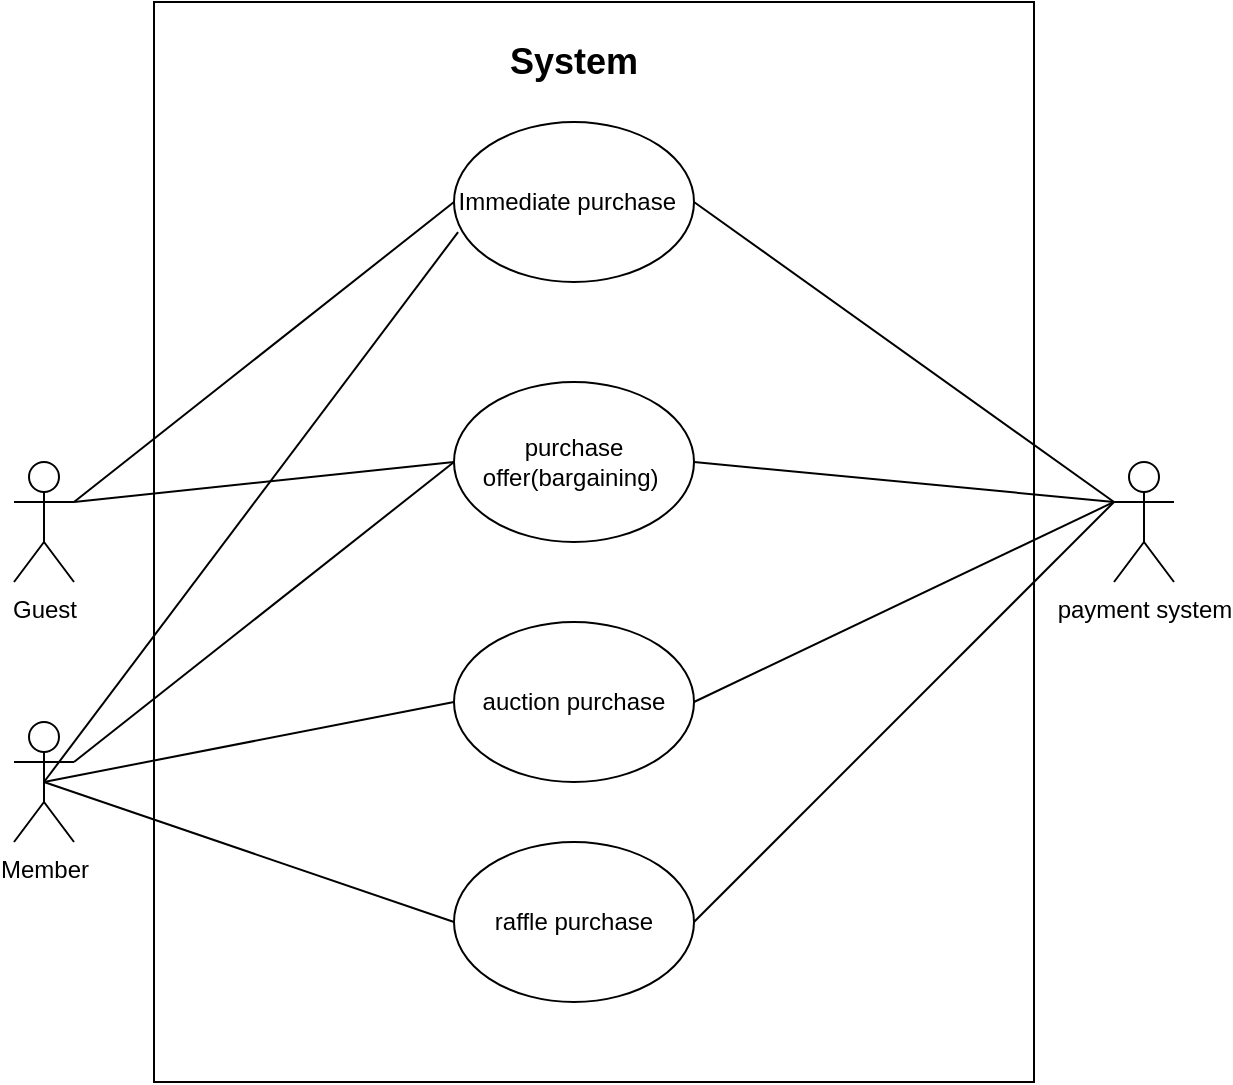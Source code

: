 <mxfile version="14.4.8" type="device" pages="5"><diagram id="LYYo90XzuGMvSSQ_Qr7-" name="use case 2.9"><mxGraphModel dx="1038" dy="580" grid="1" gridSize="10" guides="1" tooltips="1" connect="1" arrows="1" fold="1" page="1" pageScale="1" pageWidth="827" pageHeight="1169" math="0" shadow="0"><root><mxCell id="0"/><mxCell id="1" parent="0"/><mxCell id="b2Fs6pZOKG2eScJOrIsH-1" value="" style="rounded=0;whiteSpace=wrap;html=1;" vertex="1" parent="1"><mxGeometry x="190" y="20" width="440" height="540" as="geometry"/></mxCell><mxCell id="b2Fs6pZOKG2eScJOrIsH-2" value="&lt;font style=&quot;font-size: 18px&quot;&gt;&lt;b&gt;System&lt;/b&gt;&lt;/font&gt;" style="text;html=1;strokeColor=none;fillColor=none;align=center;verticalAlign=middle;whiteSpace=wrap;rounded=0;" vertex="1" parent="1"><mxGeometry x="380" y="40" width="40" height="20" as="geometry"/></mxCell><mxCell id="b2Fs6pZOKG2eScJOrIsH-3" value="Guest" style="shape=umlActor;verticalLabelPosition=bottom;verticalAlign=top;html=1;outlineConnect=0;" vertex="1" parent="1"><mxGeometry x="120" y="250" width="30" height="60" as="geometry"/></mxCell><mxCell id="b2Fs6pZOKG2eScJOrIsH-6" value="Immediate purchase&amp;nbsp;&amp;nbsp;" style="ellipse;whiteSpace=wrap;html=1;" vertex="1" parent="1"><mxGeometry x="340" y="80" width="120" height="80" as="geometry"/></mxCell><mxCell id="b2Fs6pZOKG2eScJOrIsH-7" value="purchase offer(bargaining)&amp;nbsp;" style="ellipse;whiteSpace=wrap;html=1;" vertex="1" parent="1"><mxGeometry x="340" y="210" width="120" height="80" as="geometry"/></mxCell><mxCell id="b2Fs6pZOKG2eScJOrIsH-8" value="auction purchase" style="ellipse;whiteSpace=wrap;html=1;" vertex="1" parent="1"><mxGeometry x="340" y="330" width="120" height="80" as="geometry"/></mxCell><mxCell id="b2Fs6pZOKG2eScJOrIsH-9" value="raffle purchase" style="ellipse;whiteSpace=wrap;html=1;" vertex="1" parent="1"><mxGeometry x="340" y="440" width="120" height="80" as="geometry"/></mxCell><mxCell id="b2Fs6pZOKG2eScJOrIsH-10" value="" style="endArrow=none;html=1;strokeWidth=1;exitX=1;exitY=0.333;exitDx=0;exitDy=0;exitPerimeter=0;entryX=0;entryY=0.5;entryDx=0;entryDy=0;" edge="1" parent="1" source="b2Fs6pZOKG2eScJOrIsH-3" target="b2Fs6pZOKG2eScJOrIsH-6"><mxGeometry width="50" height="50" relative="1" as="geometry"><mxPoint x="390" y="310" as="sourcePoint"/><mxPoint x="440" y="260" as="targetPoint"/></mxGeometry></mxCell><mxCell id="b2Fs6pZOKG2eScJOrIsH-11" value="" style="endArrow=none;html=1;strokeWidth=1;exitX=1;exitY=0.333;exitDx=0;exitDy=0;exitPerimeter=0;entryX=0;entryY=0.5;entryDx=0;entryDy=0;" edge="1" parent="1" source="b2Fs6pZOKG2eScJOrIsH-3" target="b2Fs6pZOKG2eScJOrIsH-7"><mxGeometry width="50" height="50" relative="1" as="geometry"><mxPoint x="390" y="310" as="sourcePoint"/><mxPoint x="440" y="260" as="targetPoint"/></mxGeometry></mxCell><mxCell id="b2Fs6pZOKG2eScJOrIsH-14" value="payment system" style="shape=umlActor;verticalLabelPosition=bottom;verticalAlign=top;html=1;outlineConnect=0;" vertex="1" parent="1"><mxGeometry x="670" y="250" width="30" height="60" as="geometry"/></mxCell><mxCell id="b2Fs6pZOKG2eScJOrIsH-15" value="" style="endArrow=none;html=1;strokeWidth=1;exitX=1;exitY=0.5;exitDx=0;exitDy=0;entryX=0;entryY=0.333;entryDx=0;entryDy=0;entryPerimeter=0;" edge="1" parent="1" source="b2Fs6pZOKG2eScJOrIsH-6" target="b2Fs6pZOKG2eScJOrIsH-14"><mxGeometry width="50" height="50" relative="1" as="geometry"><mxPoint x="390" y="310" as="sourcePoint"/><mxPoint x="440" y="260" as="targetPoint"/></mxGeometry></mxCell><mxCell id="b2Fs6pZOKG2eScJOrIsH-16" value="" style="endArrow=none;html=1;strokeWidth=1;entryX=1;entryY=0.5;entryDx=0;entryDy=0;exitX=0;exitY=0.333;exitDx=0;exitDy=0;exitPerimeter=0;" edge="1" parent="1" source="b2Fs6pZOKG2eScJOrIsH-14" target="b2Fs6pZOKG2eScJOrIsH-7"><mxGeometry width="50" height="50" relative="1" as="geometry"><mxPoint x="390" y="310" as="sourcePoint"/><mxPoint x="440" y="260" as="targetPoint"/></mxGeometry></mxCell><mxCell id="b2Fs6pZOKG2eScJOrIsH-17" value="" style="endArrow=none;html=1;strokeWidth=1;exitX=1;exitY=0.5;exitDx=0;exitDy=0;entryX=0;entryY=0.333;entryDx=0;entryDy=0;entryPerimeter=0;" edge="1" parent="1" source="b2Fs6pZOKG2eScJOrIsH-8" target="b2Fs6pZOKG2eScJOrIsH-14"><mxGeometry width="50" height="50" relative="1" as="geometry"><mxPoint x="390" y="310" as="sourcePoint"/><mxPoint x="440" y="260" as="targetPoint"/></mxGeometry></mxCell><mxCell id="b2Fs6pZOKG2eScJOrIsH-18" value="" style="endArrow=none;html=1;strokeWidth=1;exitX=1;exitY=0.5;exitDx=0;exitDy=0;" edge="1" parent="1" source="b2Fs6pZOKG2eScJOrIsH-9"><mxGeometry width="50" height="50" relative="1" as="geometry"><mxPoint x="390" y="310" as="sourcePoint"/><mxPoint x="670" y="270" as="targetPoint"/></mxGeometry></mxCell><mxCell id="xn1g7ngLFAxdrp32-3mi-1" value="Member" style="shape=umlActor;verticalLabelPosition=bottom;verticalAlign=top;html=1;outlineConnect=0;" vertex="1" parent="1"><mxGeometry x="120" y="380" width="30" height="60" as="geometry"/></mxCell><mxCell id="xn1g7ngLFAxdrp32-3mi-2" value="" style="endArrow=none;html=1;strokeWidth=1;exitX=0.5;exitY=0.5;exitDx=0;exitDy=0;exitPerimeter=0;entryX=0.017;entryY=0.688;entryDx=0;entryDy=0;entryPerimeter=0;" edge="1" parent="1" source="xn1g7ngLFAxdrp32-3mi-1" target="b2Fs6pZOKG2eScJOrIsH-6"><mxGeometry width="50" height="50" relative="1" as="geometry"><mxPoint x="160" y="280" as="sourcePoint"/><mxPoint x="350" y="130" as="targetPoint"/></mxGeometry></mxCell><mxCell id="xn1g7ngLFAxdrp32-3mi-3" value="" style="endArrow=none;html=1;strokeWidth=1;exitX=1;exitY=0.333;exitDx=0;exitDy=0;exitPerimeter=0;entryX=0;entryY=0.5;entryDx=0;entryDy=0;" edge="1" parent="1" source="xn1g7ngLFAxdrp32-3mi-1" target="b2Fs6pZOKG2eScJOrIsH-7"><mxGeometry width="50" height="50" relative="1" as="geometry"><mxPoint x="170" y="290" as="sourcePoint"/><mxPoint x="360" y="140" as="targetPoint"/></mxGeometry></mxCell><mxCell id="xn1g7ngLFAxdrp32-3mi-4" value="" style="endArrow=none;html=1;strokeWidth=1;exitX=0.5;exitY=0.5;exitDx=0;exitDy=0;exitPerimeter=0;entryX=0;entryY=0.5;entryDx=0;entryDy=0;" edge="1" parent="1" source="xn1g7ngLFAxdrp32-3mi-1" target="b2Fs6pZOKG2eScJOrIsH-8"><mxGeometry width="50" height="50" relative="1" as="geometry"><mxPoint x="180" y="300" as="sourcePoint"/><mxPoint x="370" y="150" as="targetPoint"/></mxGeometry></mxCell><mxCell id="xn1g7ngLFAxdrp32-3mi-5" value="" style="endArrow=none;html=1;strokeWidth=1;exitX=0.5;exitY=0.5;exitDx=0;exitDy=0;exitPerimeter=0;entryX=0;entryY=0.5;entryDx=0;entryDy=0;" edge="1" parent="1" source="xn1g7ngLFAxdrp32-3mi-1" target="b2Fs6pZOKG2eScJOrIsH-9"><mxGeometry width="50" height="50" relative="1" as="geometry"><mxPoint x="190" y="310" as="sourcePoint"/><mxPoint x="380" y="160" as="targetPoint"/></mxGeometry></mxCell></root></mxGraphModel></diagram><diagram id="x3O1I0SH4wNyOIBkKrDV" name="Immediate purchase  "><mxGraphModel dx="1038" dy="580" grid="1" gridSize="10" guides="1" tooltips="1" connect="1" arrows="1" fold="1" page="1" pageScale="1" pageWidth="827" pageHeight="1169" math="0" shadow="0"><root><mxCell id="Mp27AsJRZwUi8c5IHPKr-0"/><mxCell id="Mp27AsJRZwUi8c5IHPKr-1" parent="Mp27AsJRZwUi8c5IHPKr-0"/><mxCell id="Mp27AsJRZwUi8c5IHPKr-2" value="" style="rounded=0;whiteSpace=wrap;html=1;" vertex="1" parent="Mp27AsJRZwUi8c5IHPKr-1"><mxGeometry x="230" y="50" width="350" height="520" as="geometry"/></mxCell><mxCell id="Mp27AsJRZwUi8c5IHPKr-3" value="&lt;font style=&quot;font-size: 18px&quot;&gt;&lt;b&gt;System&lt;/b&gt;&lt;/font&gt;" style="text;html=1;strokeColor=none;fillColor=none;align=center;verticalAlign=middle;whiteSpace=wrap;rounded=0;" vertex="1" parent="Mp27AsJRZwUi8c5IHPKr-1"><mxGeometry x="380" y="70" width="40" height="20" as="geometry"/></mxCell><mxCell id="Mp27AsJRZwUi8c5IHPKr-4" value="Guest" style="shape=umlActor;verticalLabelPosition=bottom;verticalAlign=top;html=1;outlineConnect=0;" vertex="1" parent="Mp27AsJRZwUi8c5IHPKr-1"><mxGeometry x="130" y="250" width="30" height="60" as="geometry"/></mxCell><mxCell id="Mp27AsJRZwUi8c5IHPKr-5" value="pay" style="ellipse;whiteSpace=wrap;html=1;" vertex="1" parent="Mp27AsJRZwUi8c5IHPKr-1"><mxGeometry x="345" y="240" width="120" height="80" as="geometry"/></mxCell><mxCell id="Mp27AsJRZwUi8c5IHPKr-88" value="" style="endArrow=none;html=1;strokeWidth=1;exitX=0.5;exitY=0.5;exitDx=0;exitDy=0;exitPerimeter=0;entryX=0;entryY=0.5;entryDx=0;entryDy=0;" edge="1" parent="Mp27AsJRZwUi8c5IHPKr-1" source="Mp27AsJRZwUi8c5IHPKr-4" target="Mp27AsJRZwUi8c5IHPKr-5"><mxGeometry width="50" height="50" relative="1" as="geometry"><mxPoint x="390" y="320" as="sourcePoint"/><mxPoint x="440" y="270" as="targetPoint"/></mxGeometry></mxCell><mxCell id="Mp27AsJRZwUi8c5IHPKr-90" value="Payment system" style="shape=umlActor;verticalLabelPosition=bottom;verticalAlign=top;html=1;outlineConnect=0;" vertex="1" parent="Mp27AsJRZwUi8c5IHPKr-1"><mxGeometry x="630" y="250" width="30" height="60" as="geometry"/></mxCell><mxCell id="Mp27AsJRZwUi8c5IHPKr-92" value="" style="endArrow=none;html=1;strokeWidth=1;exitX=0.5;exitY=0.5;exitDx=0;exitDy=0;exitPerimeter=0;entryX=1;entryY=0.5;entryDx=0;entryDy=0;" edge="1" parent="Mp27AsJRZwUi8c5IHPKr-1" source="Mp27AsJRZwUi8c5IHPKr-90" target="Mp27AsJRZwUi8c5IHPKr-5"><mxGeometry width="50" height="50" relative="1" as="geometry"><mxPoint x="390" y="320" as="sourcePoint"/><mxPoint x="465.24" y="412.64" as="targetPoint"/></mxGeometry></mxCell></root></mxGraphModel></diagram><diagram id="xxIFkMKNj_hENoPi5NzZ" name="purchase offer(bargaining) "><mxGraphModel dx="1038" dy="580" grid="1" gridSize="10" guides="1" tooltips="1" connect="1" arrows="1" fold="1" page="1" pageScale="1" pageWidth="827" pageHeight="1169" math="0" shadow="0"><root><mxCell id="NS_hONS-Wo-LpTFMB2IX-0"/><mxCell id="NS_hONS-Wo-LpTFMB2IX-1" parent="NS_hONS-Wo-LpTFMB2IX-0"/><mxCell id="NS_hONS-Wo-LpTFMB2IX-2" value="" style="rounded=0;whiteSpace=wrap;html=1;" vertex="1" parent="NS_hONS-Wo-LpTFMB2IX-1"><mxGeometry x="160" y="50" width="620" height="600" as="geometry"/></mxCell><mxCell id="NS_hONS-Wo-LpTFMB2IX-3" value="&lt;font style=&quot;font-size: 18px&quot;&gt;&lt;b&gt;System&lt;/b&gt;&lt;/font&gt;" style="text;html=1;strokeColor=none;fillColor=none;align=center;verticalAlign=middle;whiteSpace=wrap;rounded=0;" vertex="1" parent="NS_hONS-Wo-LpTFMB2IX-1"><mxGeometry x="380" y="70" width="40" height="20" as="geometry"/></mxCell><mxCell id="NS_hONS-Wo-LpTFMB2IX-4" value="Guest" style="shape=umlActor;verticalLabelPosition=bottom;verticalAlign=top;html=1;outlineConnect=0;" vertex="1" parent="NS_hONS-Wo-LpTFMB2IX-1"><mxGeometry x="110" y="110" width="30" height="60" as="geometry"/></mxCell><mxCell id="NS_hONS-Wo-LpTFMB2IX-6" value="offer price to owner/manager" style="ellipse;whiteSpace=wrap;html=1;" vertex="1" parent="NS_hONS-Wo-LpTFMB2IX-1"><mxGeometry x="370" y="100" width="120" height="80" as="geometry"/></mxCell><mxCell id="NS_hONS-Wo-LpTFMB2IX-9" value="" style="endArrow=none;html=1;strokeWidth=1;exitX=0.5;exitY=0.5;exitDx=0;exitDy=0;exitPerimeter=0;entryX=0;entryY=0.5;entryDx=0;entryDy=0;" edge="1" parent="NS_hONS-Wo-LpTFMB2IX-1" source="NS_hONS-Wo-LpTFMB2IX-4" target="NS_hONS-Wo-LpTFMB2IX-6"><mxGeometry width="50" height="50" relative="1" as="geometry"><mxPoint x="390" y="320" as="sourcePoint"/><mxPoint x="320" y="140" as="targetPoint"/></mxGeometry></mxCell><mxCell id="NS_hONS-Wo-LpTFMB2IX-10" value="Payment system" style="shape=umlActor;verticalLabelPosition=bottom;verticalAlign=top;html=1;outlineConnect=0;" vertex="1" parent="NS_hONS-Wo-LpTFMB2IX-1"><mxGeometry x="880" y="320" width="30" height="60" as="geometry"/></mxCell><mxCell id="YmDNh4i9ASDcjlH_65HV-1" value="reject offer" style="ellipse;whiteSpace=wrap;html=1;" vertex="1" parent="NS_hONS-Wo-LpTFMB2IX-1"><mxGeometry x="230" y="400" width="120" height="80" as="geometry"/></mxCell><mxCell id="YmDNh4i9ASDcjlH_65HV-2" value="" style="endArrow=none;dashed=1;html=1;strokeWidth=1;exitX=0;exitY=1;exitDx=0;exitDy=0;entryX=0.68;entryY=0.038;entryDx=0;entryDy=0;endFill=0;entryPerimeter=0;startArrow=open;startFill=0;" edge="1" parent="NS_hONS-Wo-LpTFMB2IX-1" source="NS_hONS-Wo-LpTFMB2IX-6" target="YmDNh4i9ASDcjlH_65HV-1"><mxGeometry width="50" height="50" relative="1" as="geometry"><mxPoint x="440" y="260" as="sourcePoint"/><mxPoint x="440" y="190" as="targetPoint"/></mxGeometry></mxCell><mxCell id="YmDNh4i9ASDcjlH_65HV-3" value="&amp;lt;&amp;lt;extend&amp;gt;&amp;gt;" style="edgeLabel;html=1;align=center;verticalAlign=middle;resizable=0;points=[];" vertex="1" connectable="0" parent="YmDNh4i9ASDcjlH_65HV-2"><mxGeometry x="-0.307" relative="1" as="geometry"><mxPoint x="-5.07" y="12.26" as="offset"/></mxGeometry></mxCell><mxCell id="YmDNh4i9ASDcjlH_65HV-4" value="counter offer" style="ellipse;whiteSpace=wrap;html=1;" vertex="1" parent="NS_hONS-Wo-LpTFMB2IX-1"><mxGeometry x="400" y="400" width="120" height="80" as="geometry"/></mxCell><mxCell id="YmDNh4i9ASDcjlH_65HV-5" value="" style="endArrow=none;dashed=1;html=1;strokeWidth=1;exitX=0.5;exitY=1;exitDx=0;exitDy=0;entryX=0.5;entryY=0;entryDx=0;entryDy=0;endFill=0;startArrow=open;startFill=0;" edge="1" parent="NS_hONS-Wo-LpTFMB2IX-1" source="NS_hONS-Wo-LpTFMB2IX-6" target="YmDNh4i9ASDcjlH_65HV-4"><mxGeometry width="50" height="50" relative="1" as="geometry"><mxPoint x="397.574" y="328.284" as="sourcePoint"/><mxPoint x="361.6" y="413.04" as="targetPoint"/></mxGeometry></mxCell><mxCell id="YmDNh4i9ASDcjlH_65HV-6" value="&amp;lt;&amp;lt;extend&amp;gt;&amp;gt;" style="edgeLabel;html=1;align=center;verticalAlign=middle;resizable=0;points=[];" vertex="1" connectable="0" parent="YmDNh4i9ASDcjlH_65HV-5"><mxGeometry x="-0.307" relative="1" as="geometry"><mxPoint x="-5.07" y="12.26" as="offset"/></mxGeometry></mxCell><mxCell id="YmDNh4i9ASDcjlH_65HV-8" value="inform owner/manager about offer" style="ellipse;whiteSpace=wrap;html=1;" vertex="1" parent="NS_hONS-Wo-LpTFMB2IX-1"><mxGeometry x="160" y="290" width="120" height="80" as="geometry"/></mxCell><mxCell id="YmDNh4i9ASDcjlH_65HV-9" value="" style="endArrow=open;dashed=1;html=1;strokeWidth=1;exitX=0.577;exitY=-0.017;exitDx=0;exitDy=0;entryX=0;entryY=0.5;entryDx=0;entryDy=0;endFill=0;exitPerimeter=0;" edge="1" parent="NS_hONS-Wo-LpTFMB2IX-1" source="YmDNh4i9ASDcjlH_65HV-8" target="NS_hONS-Wo-LpTFMB2IX-6"><mxGeometry width="50" height="50" relative="1" as="geometry"><mxPoint x="440" y="260" as="sourcePoint"/><mxPoint x="440" y="190" as="targetPoint"/></mxGeometry></mxCell><mxCell id="YmDNh4i9ASDcjlH_65HV-10" value="&amp;lt;&amp;lt;include&amp;gt;&amp;gt;" style="edgeLabel;html=1;align=center;verticalAlign=middle;resizable=0;points=[];" vertex="1" connectable="0" parent="YmDNh4i9ASDcjlH_65HV-9"><mxGeometry x="-0.307" relative="1" as="geometry"><mxPoint x="9" as="offset"/></mxGeometry></mxCell><mxCell id="YmDNh4i9ASDcjlH_65HV-11" value="reject counter" style="ellipse;whiteSpace=wrap;html=1;" vertex="1" parent="NS_hONS-Wo-LpTFMB2IX-1"><mxGeometry x="310" y="520" width="120" height="80" as="geometry"/></mxCell><mxCell id="YmDNh4i9ASDcjlH_65HV-12" value="" style="endArrow=none;dashed=1;html=1;strokeWidth=1;exitX=0;exitY=1;exitDx=0;exitDy=0;entryX=0.5;entryY=0;entryDx=0;entryDy=0;endFill=0;startArrow=open;startFill=0;" edge="1" parent="NS_hONS-Wo-LpTFMB2IX-1" source="YmDNh4i9ASDcjlH_65HV-4" target="YmDNh4i9ASDcjlH_65HV-11"><mxGeometry width="50" height="50" relative="1" as="geometry"><mxPoint x="440" y="340" as="sourcePoint"/><mxPoint x="470" y="410" as="targetPoint"/></mxGeometry></mxCell><mxCell id="YmDNh4i9ASDcjlH_65HV-13" value="&amp;lt;&amp;lt;extend&amp;gt;&amp;gt;" style="edgeLabel;html=1;align=center;verticalAlign=middle;resizable=0;points=[];" vertex="1" connectable="0" parent="YmDNh4i9ASDcjlH_65HV-12"><mxGeometry x="-0.307" relative="1" as="geometry"><mxPoint x="-5.07" y="12.26" as="offset"/></mxGeometry></mxCell><mxCell id="YmDNh4i9ASDcjlH_65HV-14" value="accept counter and&amp;nbsp; pay" style="ellipse;whiteSpace=wrap;html=1;" vertex="1" parent="NS_hONS-Wo-LpTFMB2IX-1"><mxGeometry x="450" y="520" width="120" height="80" as="geometry"/></mxCell><mxCell id="YmDNh4i9ASDcjlH_65HV-15" value="" style="endArrow=none;dashed=1;html=1;strokeWidth=1;exitX=0.763;exitY=0.967;exitDx=0;exitDy=0;entryX=0.5;entryY=0;entryDx=0;entryDy=0;endFill=0;startArrow=open;startFill=0;exitPerimeter=0;" edge="1" parent="NS_hONS-Wo-LpTFMB2IX-1" source="YmDNh4i9ASDcjlH_65HV-4" target="YmDNh4i9ASDcjlH_65HV-14"><mxGeometry width="50" height="50" relative="1" as="geometry"><mxPoint x="427.574" y="478.284" as="sourcePoint"/><mxPoint x="380" y="530" as="targetPoint"/></mxGeometry></mxCell><mxCell id="YmDNh4i9ASDcjlH_65HV-16" value="&amp;lt;&amp;lt;extend&amp;gt;&amp;gt;" style="edgeLabel;html=1;align=center;verticalAlign=middle;resizable=0;points=[];" vertex="1" connectable="0" parent="YmDNh4i9ASDcjlH_65HV-15"><mxGeometry x="-0.307" relative="1" as="geometry"><mxPoint x="-5.07" y="12.26" as="offset"/></mxGeometry></mxCell><mxCell id="YmDNh4i9ASDcjlH_65HV-17" value="" style="endArrow=none;html=1;strokeWidth=1;exitX=0.92;exitY=0.247;exitDx=0;exitDy=0;exitPerimeter=0;entryX=0;entryY=0.333;entryDx=0;entryDy=0;entryPerimeter=0;" edge="1" parent="NS_hONS-Wo-LpTFMB2IX-1" source="YmDNh4i9ASDcjlH_65HV-14" target="NS_hONS-Wo-LpTFMB2IX-10"><mxGeometry width="50" height="50" relative="1" as="geometry"><mxPoint x="135" y="150" as="sourcePoint"/><mxPoint x="380" y="150" as="targetPoint"/></mxGeometry></mxCell><mxCell id="YmDNh4i9ASDcjlH_65HV-18" value="confirm offer" style="ellipse;whiteSpace=wrap;html=1;" vertex="1" parent="NS_hONS-Wo-LpTFMB2IX-1"><mxGeometry x="550" y="370" width="120" height="80" as="geometry"/></mxCell><mxCell id="YmDNh4i9ASDcjlH_65HV-19" value="" style="endArrow=none;dashed=1;html=1;strokeWidth=1;exitX=0.98;exitY=0.722;exitDx=0;exitDy=0;entryX=0;entryY=0;entryDx=0;entryDy=0;endFill=0;startArrow=open;startFill=0;exitPerimeter=0;" edge="1" parent="NS_hONS-Wo-LpTFMB2IX-1" source="NS_hONS-Wo-LpTFMB2IX-6" target="YmDNh4i9ASDcjlH_65HV-18"><mxGeometry width="50" height="50" relative="1" as="geometry"><mxPoint x="440" y="340" as="sourcePoint"/><mxPoint x="470" y="410" as="targetPoint"/></mxGeometry></mxCell><mxCell id="YmDNh4i9ASDcjlH_65HV-20" value="&amp;lt;&amp;lt;extend&amp;gt;&amp;gt;" style="edgeLabel;html=1;align=center;verticalAlign=middle;resizable=0;points=[];" vertex="1" connectable="0" parent="YmDNh4i9ASDcjlH_65HV-19"><mxGeometry x="-0.307" relative="1" as="geometry"><mxPoint x="8.68" y="0.59" as="offset"/></mxGeometry></mxCell><mxCell id="YmDNh4i9ASDcjlH_65HV-22" value="make purchase" style="ellipse;whiteSpace=wrap;html=1;" vertex="1" parent="NS_hONS-Wo-LpTFMB2IX-1"><mxGeometry x="620" y="505" width="120" height="80" as="geometry"/></mxCell><mxCell id="YmDNh4i9ASDcjlH_65HV-23" value="" style="endArrow=open;dashed=1;html=1;strokeWidth=1;exitX=0.5;exitY=0;exitDx=0;exitDy=0;entryX=0.767;entryY=0.943;entryDx=0;entryDy=0;endFill=0;entryPerimeter=0;" edge="1" parent="NS_hONS-Wo-LpTFMB2IX-1" source="YmDNh4i9ASDcjlH_65HV-22" target="YmDNh4i9ASDcjlH_65HV-18"><mxGeometry width="50" height="50" relative="1" as="geometry"><mxPoint x="290" y="300" as="sourcePoint"/><mxPoint x="380" y="300" as="targetPoint"/></mxGeometry></mxCell><mxCell id="YmDNh4i9ASDcjlH_65HV-24" value="&amp;lt;&amp;lt;include&amp;gt;&amp;gt;" style="edgeLabel;html=1;align=center;verticalAlign=middle;resizable=0;points=[];" vertex="1" connectable="0" parent="YmDNh4i9ASDcjlH_65HV-23"><mxGeometry x="-0.307" relative="1" as="geometry"><mxPoint x="9" as="offset"/></mxGeometry></mxCell><mxCell id="YmDNh4i9ASDcjlH_65HV-25" value="" style="endArrow=none;html=1;strokeWidth=1;exitX=0.937;exitY=0.245;exitDx=0;exitDy=0;exitPerimeter=0;entryX=0.5;entryY=0.5;entryDx=0;entryDy=0;entryPerimeter=0;" edge="1" parent="NS_hONS-Wo-LpTFMB2IX-1" source="YmDNh4i9ASDcjlH_65HV-22" target="NS_hONS-Wo-LpTFMB2IX-10"><mxGeometry width="50" height="50" relative="1" as="geometry"><mxPoint x="135" y="150" as="sourcePoint"/><mxPoint x="380" y="150" as="targetPoint"/></mxGeometry></mxCell></root></mxGraphModel></diagram><diagram id="G0y2hY1IL-mW9aHYdnjn" name="auction purchase"><mxGraphModel dx="1038" dy="580" grid="1" gridSize="10" guides="1" tooltips="1" connect="1" arrows="1" fold="1" page="1" pageScale="1" pageWidth="827" pageHeight="1169" math="0" shadow="0"><root><mxCell id="Ad95MsZw_1BeFbZ4WT9K-0"/><mxCell id="Ad95MsZw_1BeFbZ4WT9K-1" parent="Ad95MsZw_1BeFbZ4WT9K-0"/><mxCell id="Ad95MsZw_1BeFbZ4WT9K-2" value="" style="rounded=0;whiteSpace=wrap;html=1;" vertex="1" parent="Ad95MsZw_1BeFbZ4WT9K-1"><mxGeometry x="140" y="10" width="550" height="700" as="geometry"/></mxCell><mxCell id="Ad95MsZw_1BeFbZ4WT9K-3" value="&lt;font style=&quot;font-size: 18px&quot;&gt;&lt;b&gt;System&lt;/b&gt;&lt;/font&gt;" style="text;html=1;strokeColor=none;fillColor=none;align=center;verticalAlign=middle;whiteSpace=wrap;rounded=0;" vertex="1" parent="Ad95MsZw_1BeFbZ4WT9K-1"><mxGeometry x="380" y="70" width="40" height="20" as="geometry"/></mxCell><mxCell id="Ad95MsZw_1BeFbZ4WT9K-4" value="member" style="shape=umlActor;verticalLabelPosition=bottom;verticalAlign=top;html=1;outlineConnect=0;" vertex="1" parent="Ad95MsZw_1BeFbZ4WT9K-1"><mxGeometry x="30" y="160" width="30" height="60" as="geometry"/></mxCell><mxCell id="Ad95MsZw_1BeFbZ4WT9K-5" value="participate in auction" style="ellipse;whiteSpace=wrap;html=1;" vertex="1" parent="Ad95MsZw_1BeFbZ4WT9K-1"><mxGeometry x="345" y="110" width="120" height="80" as="geometry"/></mxCell><mxCell id="Ad95MsZw_1BeFbZ4WT9K-6" value="increase bid" style="ellipse;whiteSpace=wrap;html=1;" vertex="1" parent="Ad95MsZw_1BeFbZ4WT9K-1"><mxGeometry x="170" y="260" width="120" height="80" as="geometry"/></mxCell><mxCell id="Ad95MsZw_1BeFbZ4WT9K-10" value="Payment system" style="shape=umlActor;verticalLabelPosition=bottom;verticalAlign=top;html=1;outlineConnect=0;" vertex="1" parent="Ad95MsZw_1BeFbZ4WT9K-1"><mxGeometry x="827" y="460" width="30" height="60" as="geometry"/></mxCell><mxCell id="-jVuNm4A0hlOVDk0KAOT-3" value="" style="endArrow=none;html=1;strokeWidth=1;entryX=0;entryY=0;entryDx=0;entryDy=0;exitX=0.5;exitY=0.5;exitDx=0;exitDy=0;exitPerimeter=0;" edge="1" parent="Ad95MsZw_1BeFbZ4WT9K-1" source="Ad95MsZw_1BeFbZ4WT9K-4" target="Ad95MsZw_1BeFbZ4WT9K-6"><mxGeometry width="50" height="50" relative="1" as="geometry"><mxPoint x="50" y="190" as="sourcePoint"/><mxPoint x="355" y="160" as="targetPoint"/></mxGeometry></mxCell><mxCell id="-jVuNm4A0hlOVDk0KAOT-4" value="update bidding price" style="ellipse;whiteSpace=wrap;html=1;" vertex="1" parent="Ad95MsZw_1BeFbZ4WT9K-1"><mxGeometry x="170" y="410" width="120" height="80" as="geometry"/></mxCell><mxCell id="-jVuNm4A0hlOVDk0KAOT-5" value="" style="endArrow=open;dashed=1;html=1;strokeWidth=1;exitX=0.5;exitY=0;exitDx=0;exitDy=0;entryX=0.5;entryY=1;entryDx=0;entryDy=0;endFill=0;" edge="1" parent="Ad95MsZw_1BeFbZ4WT9K-1" source="-jVuNm4A0hlOVDk0KAOT-4" target="Ad95MsZw_1BeFbZ4WT9K-6"><mxGeometry width="50" height="50" relative="1" as="geometry"><mxPoint x="264" y="274.64" as="sourcePoint"/><mxPoint x="372.574" y="188.284" as="targetPoint"/></mxGeometry></mxCell><mxCell id="-jVuNm4A0hlOVDk0KAOT-6" value="&amp;lt;&amp;lt;include&amp;gt;&amp;gt;" style="edgeLabel;html=1;align=center;verticalAlign=middle;resizable=0;points=[];" vertex="1" connectable="0" parent="-jVuNm4A0hlOVDk0KAOT-5"><mxGeometry x="-0.307" relative="1" as="geometry"><mxPoint y="-9" as="offset"/></mxGeometry></mxCell><mxCell id="-jVuNm4A0hlOVDk0KAOT-7" value="check initial price, current price and remaining time" style="ellipse;whiteSpace=wrap;html=1;" vertex="1" parent="Ad95MsZw_1BeFbZ4WT9K-1"><mxGeometry x="170" y="520" width="120" height="80" as="geometry"/></mxCell><mxCell id="-jVuNm4A0hlOVDk0KAOT-8" value="" style="endArrow=none;html=1;strokeWidth=1;exitX=0.5;exitY=0.5;exitDx=0;exitDy=0;exitPerimeter=0;entryX=0;entryY=0.5;entryDx=0;entryDy=0;" edge="1" parent="Ad95MsZw_1BeFbZ4WT9K-1" source="Ad95MsZw_1BeFbZ4WT9K-4" target="-jVuNm4A0hlOVDk0KAOT-7"><mxGeometry width="50" height="50" relative="1" as="geometry"><mxPoint x="390" y="390" as="sourcePoint"/><mxPoint x="440" y="340" as="targetPoint"/></mxGeometry></mxCell><mxCell id="-jVuNm4A0hlOVDk0KAOT-9" value="finish auction on timeout" style="ellipse;whiteSpace=wrap;html=1;" vertex="1" parent="Ad95MsZw_1BeFbZ4WT9K-1"><mxGeometry x="450" y="260" width="120" height="80" as="geometry"/></mxCell><mxCell id="-jVuNm4A0hlOVDk0KAOT-10" value="" style="endArrow=open;dashed=1;html=1;strokeWidth=1;exitX=0.5;exitY=0;exitDx=0;exitDy=0;entryX=0.795;entryY=0.902;entryDx=0;entryDy=0;endFill=0;entryPerimeter=0;" edge="1" parent="Ad95MsZw_1BeFbZ4WT9K-1" source="-jVuNm4A0hlOVDk0KAOT-9" target="Ad95MsZw_1BeFbZ4WT9K-5"><mxGeometry width="50" height="50" relative="1" as="geometry"><mxPoint x="264" y="274.64" as="sourcePoint"/><mxPoint x="372.574" y="188.284" as="targetPoint"/></mxGeometry></mxCell><mxCell id="-jVuNm4A0hlOVDk0KAOT-11" value="&amp;lt;&amp;lt;include&amp;gt;&amp;gt;" style="edgeLabel;html=1;align=center;verticalAlign=middle;resizable=0;points=[];" vertex="1" connectable="0" parent="-jVuNm4A0hlOVDk0KAOT-10"><mxGeometry x="-0.307" relative="1" as="geometry"><mxPoint y="-9" as="offset"/></mxGeometry></mxCell><mxCell id="-jVuNm4A0hlOVDk0KAOT-12" value="inform all members about higher bid" style="ellipse;whiteSpace=wrap;html=1;" vertex="1" parent="Ad95MsZw_1BeFbZ4WT9K-1"><mxGeometry x="294" y="410" width="120" height="80" as="geometry"/></mxCell><mxCell id="-jVuNm4A0hlOVDk0KAOT-13" value="" style="endArrow=open;dashed=1;html=1;strokeWidth=1;exitX=0.5;exitY=0;exitDx=0;exitDy=0;entryX=0.94;entryY=0.728;entryDx=0;entryDy=0;endFill=0;entryPerimeter=0;" edge="1" parent="Ad95MsZw_1BeFbZ4WT9K-1" source="-jVuNm4A0hlOVDk0KAOT-12" target="Ad95MsZw_1BeFbZ4WT9K-6"><mxGeometry width="50" height="50" relative="1" as="geometry"><mxPoint x="240" y="420" as="sourcePoint"/><mxPoint x="240" y="350" as="targetPoint"/></mxGeometry></mxCell><mxCell id="-jVuNm4A0hlOVDk0KAOT-14" value="&amp;lt;&amp;lt;include&amp;gt;&amp;gt;" style="edgeLabel;html=1;align=center;verticalAlign=middle;resizable=0;points=[];" vertex="1" connectable="0" parent="-jVuNm4A0hlOVDk0KAOT-13"><mxGeometry x="-0.307" relative="1" as="geometry"><mxPoint y="-9" as="offset"/></mxGeometry></mxCell><mxCell id="-jVuNm4A0hlOVDk0KAOT-15" value="alert winning member" style="ellipse;whiteSpace=wrap;html=1;" vertex="1" parent="Ad95MsZw_1BeFbZ4WT9K-1"><mxGeometry x="420" y="410" width="120" height="80" as="geometry"/></mxCell><mxCell id="-jVuNm4A0hlOVDk0KAOT-16" value="" style="endArrow=open;dashed=1;html=1;strokeWidth=1;exitX=0.277;exitY=0.073;exitDx=0;exitDy=0;entryX=0.407;entryY=0.988;entryDx=0;entryDy=0;endFill=0;entryPerimeter=0;exitPerimeter=0;" edge="1" parent="Ad95MsZw_1BeFbZ4WT9K-1" source="-jVuNm4A0hlOVDk0KAOT-15" target="-jVuNm4A0hlOVDk0KAOT-9"><mxGeometry width="50" height="50" relative="1" as="geometry"><mxPoint x="520" y="270" as="sourcePoint"/><mxPoint x="450.4" y="192.16" as="targetPoint"/></mxGeometry></mxCell><mxCell id="-jVuNm4A0hlOVDk0KAOT-17" value="&amp;lt;&amp;lt;include&amp;gt;&amp;gt;" style="edgeLabel;html=1;align=center;verticalAlign=middle;resizable=0;points=[];" vertex="1" connectable="0" parent="-jVuNm4A0hlOVDk0KAOT-16"><mxGeometry x="-0.307" relative="1" as="geometry"><mxPoint y="-9" as="offset"/></mxGeometry></mxCell><mxCell id="-jVuNm4A0hlOVDk0KAOT-18" value="make purchase" style="ellipse;whiteSpace=wrap;html=1;" vertex="1" parent="Ad95MsZw_1BeFbZ4WT9K-1"><mxGeometry x="550" y="410" width="120" height="80" as="geometry"/></mxCell><mxCell id="-jVuNm4A0hlOVDk0KAOT-19" value="" style="endArrow=open;dashed=1;html=1;strokeWidth=1;exitX=0.5;exitY=0;exitDx=0;exitDy=0;entryX=1;entryY=1;entryDx=0;entryDy=0;endFill=0;" edge="1" parent="Ad95MsZw_1BeFbZ4WT9K-1" source="-jVuNm4A0hlOVDk0KAOT-18" target="-jVuNm4A0hlOVDk0KAOT-9"><mxGeometry width="50" height="50" relative="1" as="geometry"><mxPoint x="463.24" y="425.84" as="sourcePoint"/><mxPoint x="508.84" y="349.04" as="targetPoint"/></mxGeometry></mxCell><mxCell id="-jVuNm4A0hlOVDk0KAOT-20" value="&amp;lt;&amp;lt;include&amp;gt;&amp;gt;" style="edgeLabel;html=1;align=center;verticalAlign=middle;resizable=0;points=[];" vertex="1" connectable="0" parent="-jVuNm4A0hlOVDk0KAOT-19"><mxGeometry x="-0.307" relative="1" as="geometry"><mxPoint y="-9" as="offset"/></mxGeometry></mxCell><mxCell id="-jVuNm4A0hlOVDk0KAOT-21" value="" style="endArrow=none;html=1;strokeWidth=1;entryX=0.5;entryY=0.5;entryDx=0;entryDy=0;exitX=1;exitY=0.5;exitDx=0;exitDy=0;entryPerimeter=0;" edge="1" parent="Ad95MsZw_1BeFbZ4WT9K-1" source="-jVuNm4A0hlOVDk0KAOT-18" target="Ad95MsZw_1BeFbZ4WT9K-10"><mxGeometry width="50" height="50" relative="1" as="geometry"><mxPoint x="640" y="378.28" as="sourcePoint"/><mxPoint x="782.574" y="459.996" as="targetPoint"/></mxGeometry></mxCell><mxCell id="jO4m7LV9QdxuuLVuBBmn-0" value="" style="endArrow=none;html=1;strokeWidth=1;entryX=0;entryY=0.5;entryDx=0;entryDy=0;exitX=0.5;exitY=0.5;exitDx=0;exitDy=0;exitPerimeter=0;" edge="1" parent="Ad95MsZw_1BeFbZ4WT9K-1" source="Ad95MsZw_1BeFbZ4WT9K-4" target="Ad95MsZw_1BeFbZ4WT9K-5"><mxGeometry width="50" height="50" relative="1" as="geometry"><mxPoint x="55" y="200" as="sourcePoint"/><mxPoint x="197.574" y="281.716" as="targetPoint"/></mxGeometry></mxCell></root></mxGraphModel></diagram><diagram id="v3CYrTxssCygML1RAB85" name="raffle purchase"><mxGraphModel dx="1038" dy="580" grid="1" gridSize="10" guides="1" tooltips="1" connect="1" arrows="1" fold="1" page="1" pageScale="1" pageWidth="827" pageHeight="1169" math="0" shadow="0"><root><mxCell id="77LoZ8HAbTa-5CPpy3ym-0"/><mxCell id="77LoZ8HAbTa-5CPpy3ym-1" parent="77LoZ8HAbTa-5CPpy3ym-0"/><mxCell id="6bRnsVOAIYIhFSOLROm9-0" value="" style="rounded=0;whiteSpace=wrap;html=1;" vertex="1" parent="77LoZ8HAbTa-5CPpy3ym-1"><mxGeometry x="50" y="10" width="680" height="880" as="geometry"/></mxCell><mxCell id="6bRnsVOAIYIhFSOLROm9-1" value="&lt;font style=&quot;font-size: 18px&quot;&gt;&lt;b&gt;System&lt;/b&gt;&lt;/font&gt;" style="text;html=1;strokeColor=none;fillColor=none;align=center;verticalAlign=middle;whiteSpace=wrap;rounded=0;" vertex="1" parent="77LoZ8HAbTa-5CPpy3ym-1"><mxGeometry x="380" y="70" width="40" height="20" as="geometry"/></mxCell><mxCell id="6bRnsVOAIYIhFSOLROm9-2" value="Member" style="shape=umlActor;verticalLabelPosition=bottom;verticalAlign=top;html=1;outlineConnect=0;" vertex="1" parent="77LoZ8HAbTa-5CPpy3ym-1"><mxGeometry x="10" y="110" width="30" height="60" as="geometry"/></mxCell><mxCell id="6bRnsVOAIYIhFSOLROm9-3" value="participate in raffle" style="ellipse;whiteSpace=wrap;html=1;" vertex="1" parent="77LoZ8HAbTa-5CPpy3ym-1"><mxGeometry x="340" y="100" width="120" height="80" as="geometry"/></mxCell><mxCell id="6bRnsVOAIYIhFSOLROm9-7" value="" style="endArrow=none;html=1;strokeWidth=1;exitX=0.5;exitY=0.5;exitDx=0;exitDy=0;exitPerimeter=0;entryX=0;entryY=0.5;entryDx=0;entryDy=0;" edge="1" parent="77LoZ8HAbTa-5CPpy3ym-1" source="6bRnsVOAIYIhFSOLROm9-2" target="6bRnsVOAIYIhFSOLROm9-3"><mxGeometry width="50" height="50" relative="1" as="geometry"><mxPoint x="390" y="320" as="sourcePoint"/><mxPoint x="440" y="270" as="targetPoint"/></mxGeometry></mxCell><mxCell id="6bRnsVOAIYIhFSOLROm9-8" value="Payment system" style="shape=umlActor;verticalLabelPosition=bottom;verticalAlign=top;html=1;outlineConnect=0;" vertex="1" parent="77LoZ8HAbTa-5CPpy3ym-1"><mxGeometry x="770" y="500" width="30" height="60" as="geometry"/></mxCell><mxCell id="levJcXZpUlVj7kpk2uPq-0" value="finish raffle on timeout" style="ellipse;whiteSpace=wrap;html=1;" vertex="1" parent="77LoZ8HAbTa-5CPpy3ym-1"><mxGeometry x="470" y="190" width="120" height="80" as="geometry"/></mxCell><mxCell id="1AUh-IdMqoNWBFsh6XGE-0" value="" style="endArrow=none;dashed=1;html=1;strokeWidth=1;exitX=1;exitY=0.5;exitDx=0;exitDy=0;entryX=0.5;entryY=0;entryDx=0;entryDy=0;endFill=0;startArrow=open;startFill=0;" edge="1" parent="77LoZ8HAbTa-5CPpy3ym-1" source="6bRnsVOAIYIhFSOLROm9-3" target="levJcXZpUlVj7kpk2uPq-0"><mxGeometry width="50" height="50" relative="1" as="geometry"><mxPoint x="387.574" y="168.284" as="sourcePoint"/><mxPoint x="311.6" y="403.04" as="targetPoint"/></mxGeometry></mxCell><mxCell id="1AUh-IdMqoNWBFsh6XGE-1" value="&amp;lt;&amp;lt;extend&amp;gt;&amp;gt;" style="edgeLabel;html=1;align=center;verticalAlign=middle;resizable=0;points=[];" vertex="1" connectable="0" parent="1AUh-IdMqoNWBFsh6XGE-0"><mxGeometry x="-0.307" relative="1" as="geometry"><mxPoint x="-5.07" y="12.26" as="offset"/></mxGeometry></mxCell><mxCell id="1AUh-IdMqoNWBFsh6XGE-2" value="cancel all raffle purchases" style="ellipse;whiteSpace=wrap;html=1;" vertex="1" parent="77LoZ8HAbTa-5CPpy3ym-1"><mxGeometry x="410" y="320" width="120" height="80" as="geometry"/></mxCell><mxCell id="_N9BuF-0fefCJaaY0Ck7-0" value="" style="endArrow=open;dashed=1;html=1;strokeWidth=1;exitX=0.5;exitY=0;exitDx=0;exitDy=0;entryX=0.5;entryY=1;entryDx=0;entryDy=0;endFill=0;" edge="1" parent="77LoZ8HAbTa-5CPpy3ym-1" source="1AUh-IdMqoNWBFsh6XGE-2" target="levJcXZpUlVj7kpk2uPq-0"><mxGeometry width="50" height="50" relative="1" as="geometry"><mxPoint x="354" y="410" as="sourcePoint"/><mxPoint x="282.8" y="318.24" as="targetPoint"/></mxGeometry></mxCell><mxCell id="_N9BuF-0fefCJaaY0Ck7-1" value="&amp;lt;&amp;lt;include&amp;gt;&amp;gt;" style="edgeLabel;html=1;align=center;verticalAlign=middle;resizable=0;points=[];" vertex="1" connectable="0" parent="_N9BuF-0fefCJaaY0Ck7-0"><mxGeometry x="-0.307" relative="1" as="geometry"><mxPoint y="-9" as="offset"/></mxGeometry></mxCell><mxCell id="_N9BuF-0fefCJaaY0Ck7-2" value="enter raffle" style="ellipse;whiteSpace=wrap;html=1;" vertex="1" parent="77LoZ8HAbTa-5CPpy3ym-1"><mxGeometry x="200" y="180" width="120" height="80" as="geometry"/></mxCell><mxCell id="_N9BuF-0fefCJaaY0Ck7-4" value="" style="endArrow=open;dashed=1;html=1;strokeWidth=1;endFill=0;" edge="1" parent="77LoZ8HAbTa-5CPpy3ym-1" source="_N9BuF-0fefCJaaY0Ck7-6" target="_N9BuF-0fefCJaaY0Ck7-2"><mxGeometry width="50" height="50" relative="1" as="geometry"><mxPoint x="330" y="420" as="sourcePoint"/><mxPoint x="340" y="350" as="targetPoint"/></mxGeometry></mxCell><mxCell id="_N9BuF-0fefCJaaY0Ck7-5" value="&amp;lt;&amp;lt;include&amp;gt;&amp;gt;" style="edgeLabel;html=1;align=center;verticalAlign=middle;resizable=0;points=[];" vertex="1" connectable="0" parent="_N9BuF-0fefCJaaY0Ck7-4"><mxGeometry x="-0.307" relative="1" as="geometry"><mxPoint y="-9" as="offset"/></mxGeometry></mxCell><mxCell id="_N9BuF-0fefCJaaY0Ck7-6" value="check payment validity" style="ellipse;whiteSpace=wrap;html=1;" vertex="1" parent="77LoZ8HAbTa-5CPpy3ym-1"><mxGeometry x="200" y="320" width="120" height="80" as="geometry"/></mxCell><mxCell id="_N9BuF-0fefCJaaY0Ck7-7" value="successfully updated raffle details" style="ellipse;whiteSpace=wrap;html=1;" vertex="1" parent="77LoZ8HAbTa-5CPpy3ym-1"><mxGeometry x="190" y="440" width="120" height="80" as="geometry"/></mxCell><mxCell id="_N9BuF-0fefCJaaY0Ck7-9" value="" style="endArrow=open;dashed=1;html=1;strokeWidth=1;exitX=0.743;exitY=0.072;exitDx=0;exitDy=0;entryX=0;entryY=1;entryDx=0;entryDy=0;endFill=0;exitPerimeter=0;" edge="1" parent="77LoZ8HAbTa-5CPpy3ym-1" source="_N9BuF-0fefCJaaY0Ck7-2" target="6bRnsVOAIYIhFSOLROm9-3"><mxGeometry width="50" height="50" relative="1" as="geometry"><mxPoint x="490" y="420" as="sourcePoint"/><mxPoint x="484" y="330" as="targetPoint"/></mxGeometry></mxCell><mxCell id="_N9BuF-0fefCJaaY0Ck7-10" value="&amp;lt;&amp;lt;include&amp;gt;&amp;gt;" style="edgeLabel;html=1;align=center;verticalAlign=middle;resizable=0;points=[];" vertex="1" connectable="0" parent="_N9BuF-0fefCJaaY0Ck7-9"><mxGeometry x="-0.307" relative="1" as="geometry"><mxPoint y="-9" as="offset"/></mxGeometry></mxCell><mxCell id="BTtpOs4aKGjE5Fr4znrL-0" value="" style="endArrow=none;dashed=1;html=1;strokeWidth=1;exitX=0.5;exitY=1;exitDx=0;exitDy=0;entryX=0.56;entryY=0.015;entryDx=0;entryDy=0;endFill=0;startArrow=open;startFill=0;entryPerimeter=0;" edge="1" parent="77LoZ8HAbTa-5CPpy3ym-1" source="_N9BuF-0fefCJaaY0Ck7-6" target="_N9BuF-0fefCJaaY0Ck7-7"><mxGeometry width="50" height="50" relative="1" as="geometry"><mxPoint x="229.996" y="460.004" as="sourcePoint"/><mxPoint x="261.57" y="531.72" as="targetPoint"/></mxGeometry></mxCell><mxCell id="BTtpOs4aKGjE5Fr4znrL-1" value="&amp;lt;&amp;lt;extend&amp;gt;&amp;gt;" style="edgeLabel;html=1;align=center;verticalAlign=middle;resizable=0;points=[];" vertex="1" connectable="0" parent="BTtpOs4aKGjE5Fr4znrL-0"><mxGeometry x="-0.307" relative="1" as="geometry"><mxPoint x="-5.07" y="12.26" as="offset"/></mxGeometry></mxCell><mxCell id="BTtpOs4aKGjE5Fr4znrL-2" value="" style="endArrow=none;dashed=1;html=1;strokeWidth=1;entryX=0.5;entryY=0;entryDx=0;entryDy=0;endFill=0;startArrow=open;startFill=0;exitX=0.5;exitY=1;exitDx=0;exitDy=0;" edge="1" parent="77LoZ8HAbTa-5CPpy3ym-1" source="_N9BuF-0fefCJaaY0Ck7-7" target="BTtpOs4aKGjE5Fr4znrL-4"><mxGeometry width="50" height="50" relative="1" as="geometry"><mxPoint x="170" y="460" as="sourcePoint"/><mxPoint x="167.2" y="516.2" as="targetPoint"/></mxGeometry></mxCell><mxCell id="BTtpOs4aKGjE5Fr4znrL-3" value="&amp;lt;&amp;lt;extend&amp;gt;&amp;gt;" style="edgeLabel;html=1;align=center;verticalAlign=middle;resizable=0;points=[];" vertex="1" connectable="0" parent="BTtpOs4aKGjE5Fr4znrL-2"><mxGeometry x="-0.307" relative="1" as="geometry"><mxPoint x="-5.5" y="-7.17" as="offset"/></mxGeometry></mxCell><mxCell id="BTtpOs4aKGjE5Fr4znrL-4" value="finish raffle on reaching total price" style="ellipse;whiteSpace=wrap;html=1;" vertex="1" parent="77LoZ8HAbTa-5CPpy3ym-1"><mxGeometry x="190" y="560" width="120" height="80" as="geometry"/></mxCell><mxCell id="BTtpOs4aKGjE5Fr4znrL-5" value="draw random winner" style="ellipse;whiteSpace=wrap;html=1;" vertex="1" parent="77LoZ8HAbTa-5CPpy3ym-1"><mxGeometry x="110" y="710" width="120" height="80" as="geometry"/></mxCell><mxCell id="BTtpOs4aKGjE5Fr4znrL-6" value="" style="endArrow=open;dashed=1;html=1;strokeWidth=1;endFill=0;exitX=0.5;exitY=0;exitDx=0;exitDy=0;entryX=0.5;entryY=1;entryDx=0;entryDy=0;" edge="1" parent="77LoZ8HAbTa-5CPpy3ym-1" source="BTtpOs4aKGjE5Fr4znrL-5" target="BTtpOs4aKGjE5Fr4znrL-4"><mxGeometry width="50" height="50" relative="1" as="geometry"><mxPoint x="360" y="543.76" as="sourcePoint"/><mxPoint x="308.44" y="585" as="targetPoint"/></mxGeometry></mxCell><mxCell id="BTtpOs4aKGjE5Fr4znrL-7" value="&amp;lt;&amp;lt;include&amp;gt;&amp;gt;" style="edgeLabel;html=1;align=center;verticalAlign=middle;resizable=0;points=[];" vertex="1" connectable="0" parent="BTtpOs4aKGjE5Fr4znrL-6"><mxGeometry x="-0.307" relative="1" as="geometry"><mxPoint x="2.15" y="-5.64" as="offset"/></mxGeometry></mxCell><mxCell id="BTtpOs4aKGjE5Fr4znrL-8" value="inform all participants about cancelation" style="ellipse;whiteSpace=wrap;html=1;" vertex="1" parent="77LoZ8HAbTa-5CPpy3ym-1"><mxGeometry x="560" y="320" width="120" height="80" as="geometry"/></mxCell><mxCell id="BTtpOs4aKGjE5Fr4znrL-9" value="" style="endArrow=open;dashed=1;html=1;strokeWidth=1;exitX=0.5;exitY=0;exitDx=0;exitDy=0;entryX=0.767;entryY=0.973;entryDx=0;entryDy=0;endFill=0;entryPerimeter=0;" edge="1" parent="77LoZ8HAbTa-5CPpy3ym-1" source="BTtpOs4aKGjE5Fr4znrL-8" target="levJcXZpUlVj7kpk2uPq-0"><mxGeometry width="50" height="50" relative="1" as="geometry"><mxPoint x="480" y="330" as="sourcePoint"/><mxPoint x="540" y="280" as="targetPoint"/></mxGeometry></mxCell><mxCell id="BTtpOs4aKGjE5Fr4znrL-10" value="&amp;lt;&amp;lt;include&amp;gt;&amp;gt;" style="edgeLabel;html=1;align=center;verticalAlign=middle;resizable=0;points=[];" vertex="1" connectable="0" parent="BTtpOs4aKGjE5Fr4znrL-9"><mxGeometry x="-0.307" relative="1" as="geometry"><mxPoint y="-9" as="offset"/></mxGeometry></mxCell><mxCell id="BTtpOs4aKGjE5Fr4znrL-11" value="inform participants on result" style="ellipse;whiteSpace=wrap;html=1;" vertex="1" parent="77LoZ8HAbTa-5CPpy3ym-1"><mxGeometry x="240" y="710" width="120" height="80" as="geometry"/></mxCell><mxCell id="BTtpOs4aKGjE5Fr4znrL-12" value="" style="endArrow=open;dashed=1;html=1;strokeWidth=1;endFill=0;exitX=0.5;exitY=0;exitDx=0;exitDy=0;entryX=0.587;entryY=1.008;entryDx=0;entryDy=0;entryPerimeter=0;" edge="1" parent="77LoZ8HAbTa-5CPpy3ym-1" source="BTtpOs4aKGjE5Fr4znrL-11" target="BTtpOs4aKGjE5Fr4znrL-4"><mxGeometry width="50" height="50" relative="1" as="geometry"><mxPoint x="180" y="720" as="sourcePoint"/><mxPoint x="260" y="650" as="targetPoint"/></mxGeometry></mxCell><mxCell id="BTtpOs4aKGjE5Fr4znrL-13" value="&amp;lt;&amp;lt;include&amp;gt;&amp;gt;" style="edgeLabel;html=1;align=center;verticalAlign=middle;resizable=0;points=[];" vertex="1" connectable="0" parent="BTtpOs4aKGjE5Fr4znrL-12"><mxGeometry x="-0.307" relative="1" as="geometry"><mxPoint x="2.15" y="-5.64" as="offset"/></mxGeometry></mxCell><mxCell id="BTtpOs4aKGjE5Fr4znrL-14" value="make purchase" style="ellipse;whiteSpace=wrap;html=1;" vertex="1" parent="77LoZ8HAbTa-5CPpy3ym-1"><mxGeometry x="370" y="710" width="120" height="80" as="geometry"/></mxCell><mxCell id="BTtpOs4aKGjE5Fr4znrL-15" value="" style="endArrow=open;dashed=1;html=1;strokeWidth=1;endFill=0;exitX=0.5;exitY=0;exitDx=0;exitDy=0;entryX=1;entryY=1;entryDx=0;entryDy=0;" edge="1" parent="77LoZ8HAbTa-5CPpy3ym-1" source="BTtpOs4aKGjE5Fr4znrL-14" target="BTtpOs4aKGjE5Fr4znrL-4"><mxGeometry width="50" height="50" relative="1" as="geometry"><mxPoint x="310" y="720" as="sourcePoint"/><mxPoint x="270.44" y="650.64" as="targetPoint"/></mxGeometry></mxCell><mxCell id="BTtpOs4aKGjE5Fr4znrL-16" value="&amp;lt;&amp;lt;include&amp;gt;&amp;gt;" style="edgeLabel;html=1;align=center;verticalAlign=middle;resizable=0;points=[];" vertex="1" connectable="0" parent="BTtpOs4aKGjE5Fr4znrL-15"><mxGeometry x="-0.307" relative="1" as="geometry"><mxPoint x="2.15" y="-5.64" as="offset"/></mxGeometry></mxCell><mxCell id="BTtpOs4aKGjE5Fr4znrL-17" value="" style="endArrow=none;html=1;strokeWidth=1;exitX=0.5;exitY=0.5;exitDx=0;exitDy=0;exitPerimeter=0;entryX=0.953;entryY=0.303;entryDx=0;entryDy=0;entryPerimeter=0;" edge="1" parent="77LoZ8HAbTa-5CPpy3ym-1" source="6bRnsVOAIYIhFSOLROm9-8" target="BTtpOs4aKGjE5Fr4znrL-14"><mxGeometry width="50" height="50" relative="1" as="geometry"><mxPoint x="55" y="150" as="sourcePoint"/><mxPoint x="350" y="150" as="targetPoint"/></mxGeometry></mxCell></root></mxGraphModel></diagram></mxfile> 
